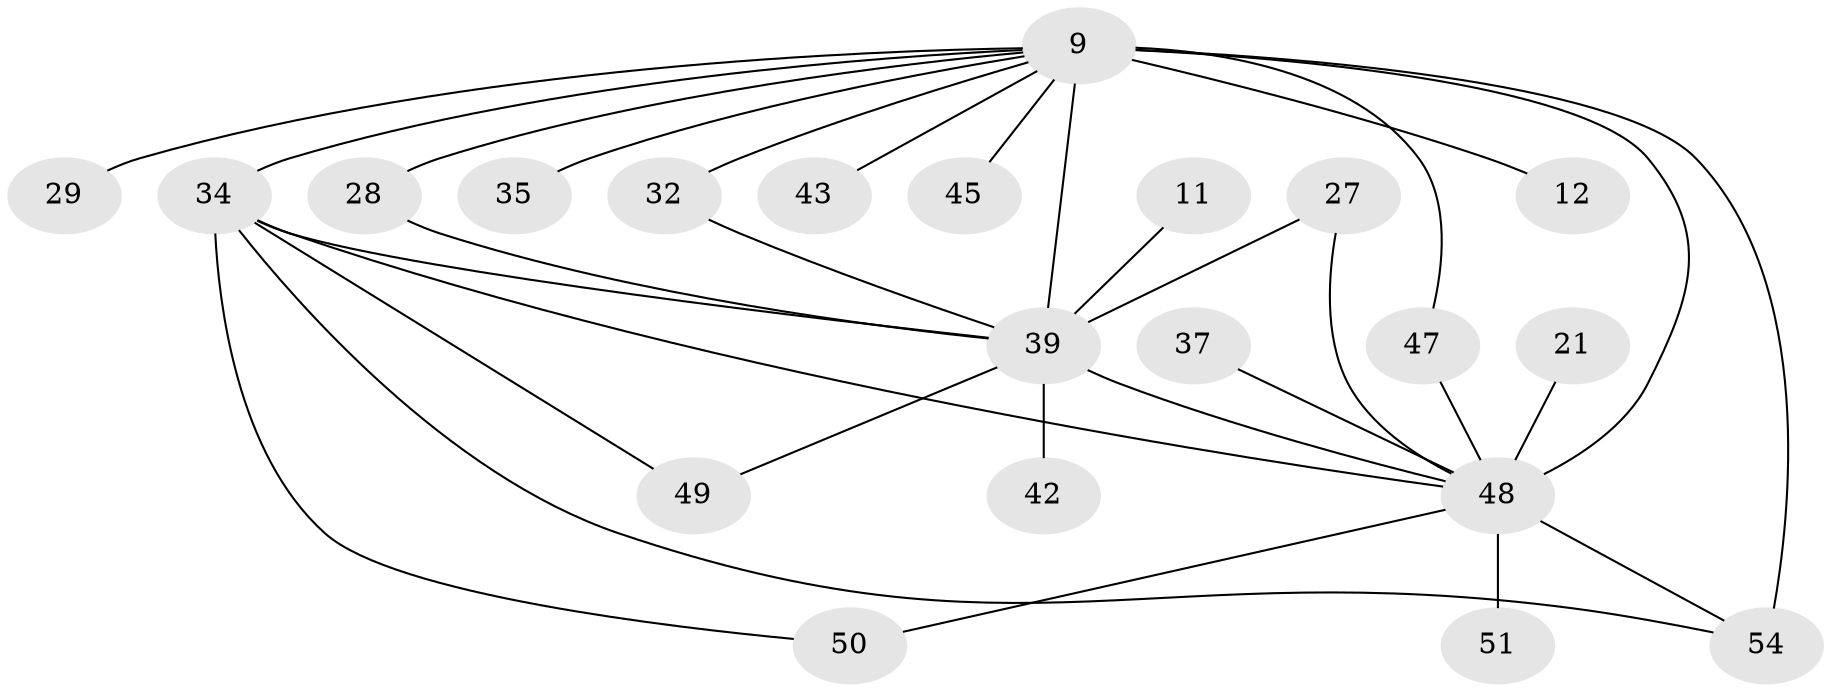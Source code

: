 // original degree distribution, {17: 0.037037037037037035, 13: 0.037037037037037035, 15: 0.018518518518518517, 18: 0.018518518518518517, 19: 0.018518518518518517, 16: 0.018518518518518517, 14: 0.018518518518518517, 11: 0.018518518518518517, 2: 0.46296296296296297, 3: 0.25925925925925924, 4: 0.07407407407407407, 5: 0.018518518518518517}
// Generated by graph-tools (version 1.1) at 2025/49/03/04/25 21:49:25]
// undirected, 21 vertices, 31 edges
graph export_dot {
graph [start="1"]
  node [color=gray90,style=filled];
  9 [super="+3+5"];
  11;
  12;
  21;
  27;
  28 [super="+23+18"];
  29;
  32;
  34 [super="+13+10"];
  35;
  37 [super="+36"];
  39 [super="+25+8+17"];
  42;
  43;
  45;
  47 [super="+24"];
  48 [super="+46+44+33"];
  49;
  50;
  51;
  54 [super="+53"];
  9 -- 43 [weight=2];
  9 -- 47;
  9 -- 32;
  9 -- 34 [weight=10];
  9 -- 39 [weight=10];
  9 -- 12 [weight=2];
  9 -- 48 [weight=16];
  9 -- 29 [weight=2];
  9 -- 35;
  9 -- 45 [weight=2];
  9 -- 28 [weight=4];
  9 -- 54 [weight=4];
  11 -- 39 [weight=2];
  21 -- 48 [weight=2];
  27 -- 39;
  27 -- 48;
  28 -- 39;
  32 -- 39;
  34 -- 39 [weight=4];
  34 -- 48 [weight=6];
  34 -- 49;
  34 -- 50;
  34 -- 54;
  37 -- 48 [weight=2];
  39 -- 42 [weight=2];
  39 -- 49;
  39 -- 48 [weight=7];
  47 -- 48 [weight=2];
  48 -- 50;
  48 -- 51 [weight=2];
  48 -- 54;
}
